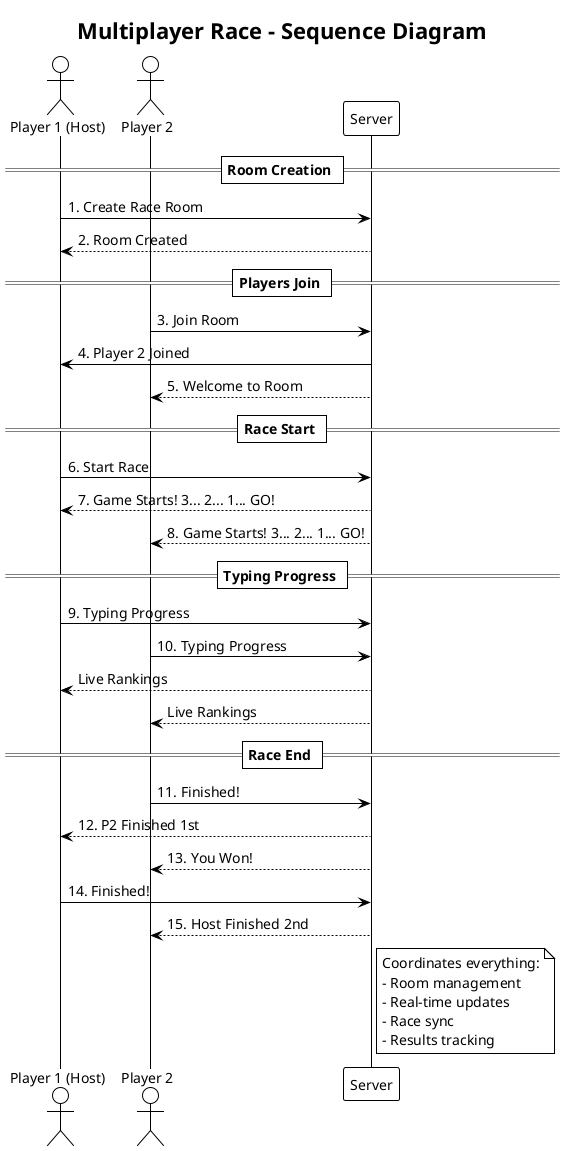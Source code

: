 @startuml MultiplayerRaceSequence

title Multiplayer Race - Sequence Diagram

!theme plain
skinparam backgroundColor white
skinparam defaultFontSize 14

actor "Player 1 (Host)" as Host
actor "Player 2" as P2
participant "Server" as Server

== Room Creation ==
Host -> Server : 1. Create Race Room
Server --> Host : 2. Room Created

== Players Join ==
P2 -> Server : 3. Join Room
Server -> Host : 4. Player 2 Joined
Server --> P2 : 5. Welcome to Room

== Race Start ==
Host -> Server : 6. Start Race
Server --> Host : 7. Game Starts! 3... 2... 1... GO!
Server --> P2 : 8. Game Starts! 3... 2... 1... GO!

== Typing Progress ==
Host -> Server : 9. Typing Progress
P2 -> Server : 10. Typing Progress
Server --> Host : Live Rankings
Server --> P2 : Live Rankings

== Race End ==
P2 -> Server : 11. Finished!
Server --> Host : 12. P2 Finished 1st
Server --> P2 : 13. You Won!
Host -> Server : 14. Finished!
Server --> P2 : 15. Host Finished 2nd

note right of Server
Coordinates everything:
- Room management
- Real-time updates
- Race sync
- Results tracking
end note

@enduml
